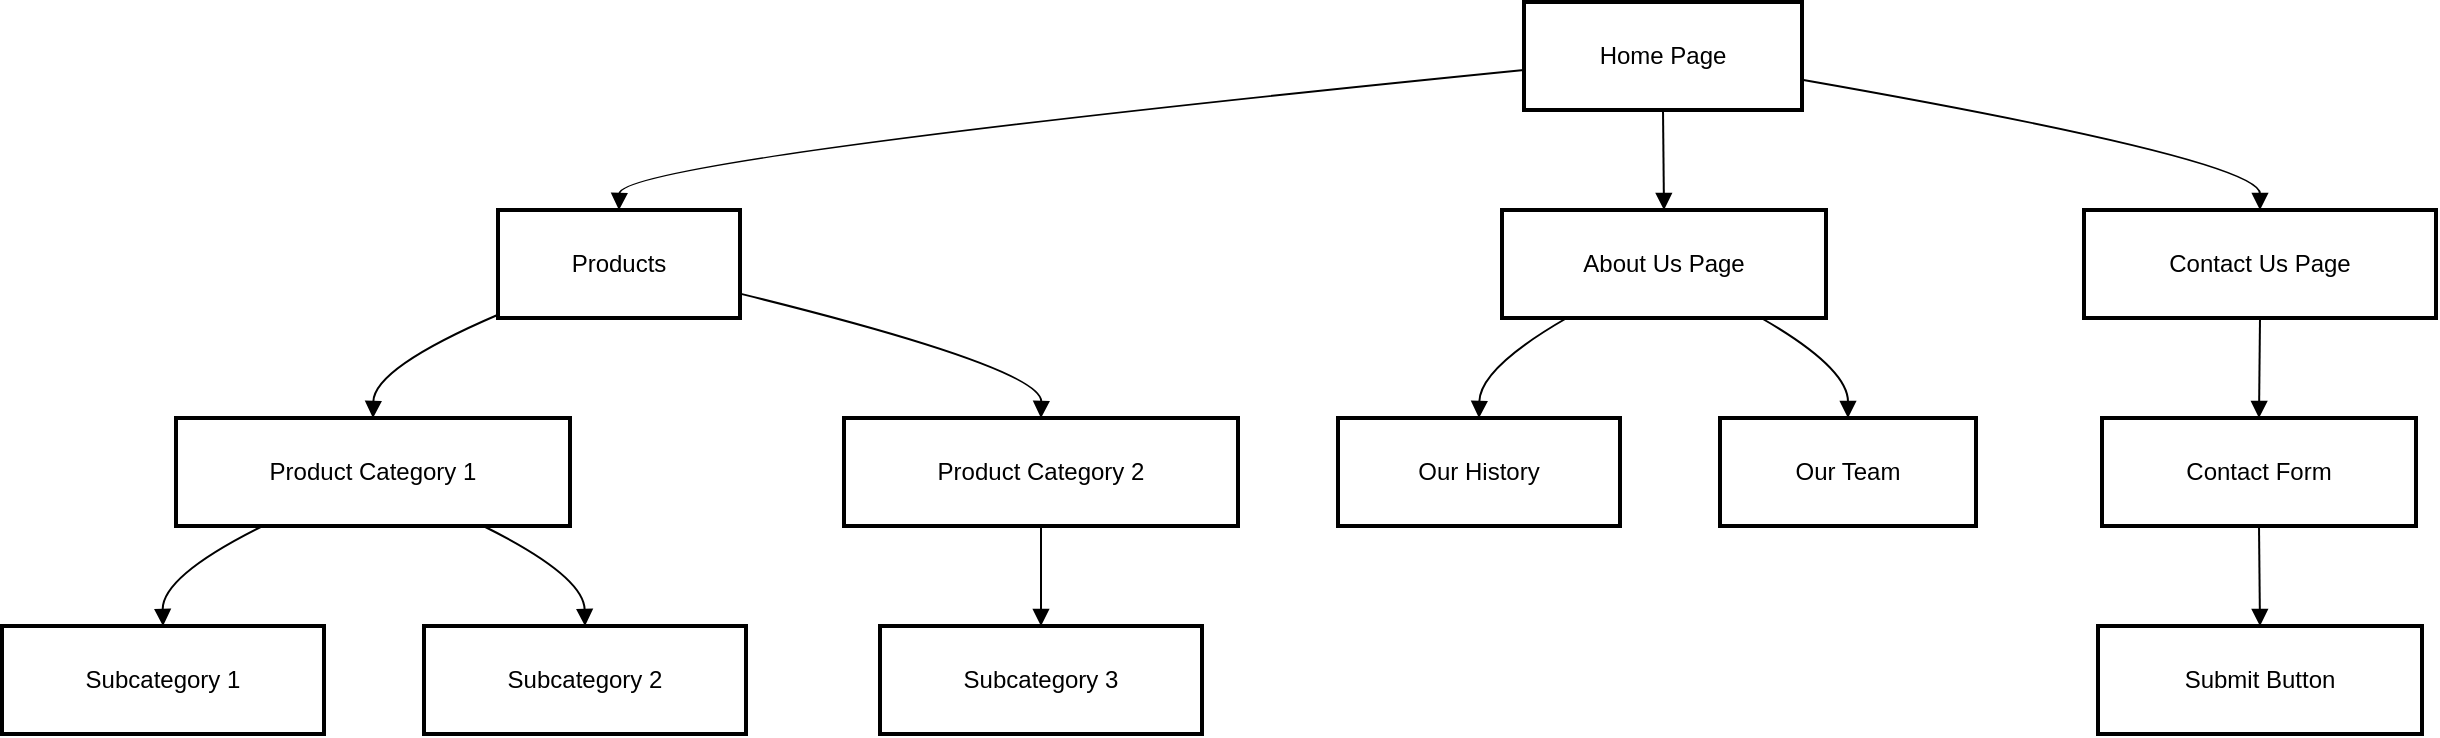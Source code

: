 <mxfile version="26.1.0">
  <diagram name="Page-1" id="C40l99XVMQT2DwJKxJTV">
    <mxGraphModel>
      <root>
        <mxCell id="0" />
        <mxCell id="1" parent="0" />
        <mxCell id="2" value="Home Page" style="whiteSpace=wrap;strokeWidth=2;" vertex="1" parent="1">
          <mxGeometry x="769" y="8" width="139" height="54" as="geometry" />
        </mxCell>
        <mxCell id="3" value="Products" style="whiteSpace=wrap;strokeWidth=2;" vertex="1" parent="1">
          <mxGeometry x="256" y="112" width="121" height="54" as="geometry" />
        </mxCell>
        <mxCell id="4" value="About Us Page" style="whiteSpace=wrap;strokeWidth=2;" vertex="1" parent="1">
          <mxGeometry x="758" y="112" width="162" height="54" as="geometry" />
        </mxCell>
        <mxCell id="5" value="Contact Us Page" style="whiteSpace=wrap;strokeWidth=2;" vertex="1" parent="1">
          <mxGeometry x="1049" y="112" width="176" height="54" as="geometry" />
        </mxCell>
        <mxCell id="6" value="Product Category 1" style="whiteSpace=wrap;strokeWidth=2;" vertex="1" parent="1">
          <mxGeometry x="95" y="216" width="197" height="54" as="geometry" />
        </mxCell>
        <mxCell id="7" value="Product Category 2" style="whiteSpace=wrap;strokeWidth=2;" vertex="1" parent="1">
          <mxGeometry x="429" y="216" width="197" height="54" as="geometry" />
        </mxCell>
        <mxCell id="8" value="Subcategory 1" style="whiteSpace=wrap;strokeWidth=2;" vertex="1" parent="1">
          <mxGeometry x="8" y="320" width="161" height="54" as="geometry" />
        </mxCell>
        <mxCell id="9" value="Subcategory 2" style="whiteSpace=wrap;strokeWidth=2;" vertex="1" parent="1">
          <mxGeometry x="219" y="320" width="161" height="54" as="geometry" />
        </mxCell>
        <mxCell id="10" value="Subcategory 3" style="whiteSpace=wrap;strokeWidth=2;" vertex="1" parent="1">
          <mxGeometry x="447" y="320" width="161" height="54" as="geometry" />
        </mxCell>
        <mxCell id="11" value="Our History" style="whiteSpace=wrap;strokeWidth=2;" vertex="1" parent="1">
          <mxGeometry x="676" y="216" width="141" height="54" as="geometry" />
        </mxCell>
        <mxCell id="12" value="Our Team" style="whiteSpace=wrap;strokeWidth=2;" vertex="1" parent="1">
          <mxGeometry x="867" y="216" width="128" height="54" as="geometry" />
        </mxCell>
        <mxCell id="13" value="Contact Form" style="whiteSpace=wrap;strokeWidth=2;" vertex="1" parent="1">
          <mxGeometry x="1058" y="216" width="157" height="54" as="geometry" />
        </mxCell>
        <mxCell id="14" value="Submit Button" style="whiteSpace=wrap;strokeWidth=2;" vertex="1" parent="1">
          <mxGeometry x="1056" y="320" width="162" height="54" as="geometry" />
        </mxCell>
        <mxCell id="15" value="" style="curved=1;startArrow=none;endArrow=block;exitX=0;exitY=0.63;entryX=0.5;entryY=0;" edge="1" parent="1" source="2" target="3">
          <mxGeometry relative="1" as="geometry">
            <Array as="points">
              <mxPoint x="317" y="87" />
            </Array>
          </mxGeometry>
        </mxCell>
        <mxCell id="16" value="" style="curved=1;startArrow=none;endArrow=block;exitX=0.5;exitY=1;entryX=0.5;entryY=0;" edge="1" parent="1" source="2" target="4">
          <mxGeometry relative="1" as="geometry">
            <Array as="points" />
          </mxGeometry>
        </mxCell>
        <mxCell id="17" value="" style="curved=1;startArrow=none;endArrow=block;exitX=1;exitY=0.72;entryX=0.5;entryY=0;" edge="1" parent="1" source="2" target="5">
          <mxGeometry relative="1" as="geometry">
            <Array as="points">
              <mxPoint x="1137" y="87" />
            </Array>
          </mxGeometry>
        </mxCell>
        <mxCell id="18" value="" style="curved=1;startArrow=none;endArrow=block;exitX=0;exitY=0.97;entryX=0.5;entryY=0;" edge="1" parent="1" source="3" target="6">
          <mxGeometry relative="1" as="geometry">
            <Array as="points">
              <mxPoint x="194" y="191" />
            </Array>
          </mxGeometry>
        </mxCell>
        <mxCell id="19" value="" style="curved=1;startArrow=none;endArrow=block;exitX=1.01;exitY=0.78;entryX=0.5;entryY=0;" edge="1" parent="1" source="3" target="7">
          <mxGeometry relative="1" as="geometry">
            <Array as="points">
              <mxPoint x="528" y="191" />
            </Array>
          </mxGeometry>
        </mxCell>
        <mxCell id="20" value="" style="curved=1;startArrow=none;endArrow=block;exitX=0.22;exitY=1;entryX=0.5;entryY=0;" edge="1" parent="1" source="6" target="8">
          <mxGeometry relative="1" as="geometry">
            <Array as="points">
              <mxPoint x="88" y="295" />
            </Array>
          </mxGeometry>
        </mxCell>
        <mxCell id="21" value="" style="curved=1;startArrow=none;endArrow=block;exitX=0.78;exitY=1;entryX=0.5;entryY=0;" edge="1" parent="1" source="6" target="9">
          <mxGeometry relative="1" as="geometry">
            <Array as="points">
              <mxPoint x="299" y="295" />
            </Array>
          </mxGeometry>
        </mxCell>
        <mxCell id="22" value="" style="curved=1;startArrow=none;endArrow=block;exitX=0.5;exitY=1;entryX=0.5;entryY=0;" edge="1" parent="1" source="7" target="10">
          <mxGeometry relative="1" as="geometry">
            <Array as="points" />
          </mxGeometry>
        </mxCell>
        <mxCell id="23" value="" style="curved=1;startArrow=none;endArrow=block;exitX=0.2;exitY=1;entryX=0.5;entryY=0;" edge="1" parent="1" source="4" target="11">
          <mxGeometry relative="1" as="geometry">
            <Array as="points">
              <mxPoint x="747" y="191" />
            </Array>
          </mxGeometry>
        </mxCell>
        <mxCell id="24" value="" style="curved=1;startArrow=none;endArrow=block;exitX=0.8;exitY=1;entryX=0.5;entryY=0;" edge="1" parent="1" source="4" target="12">
          <mxGeometry relative="1" as="geometry">
            <Array as="points">
              <mxPoint x="931" y="191" />
            </Array>
          </mxGeometry>
        </mxCell>
        <mxCell id="25" value="" style="curved=1;startArrow=none;endArrow=block;exitX=0.5;exitY=1;entryX=0.5;entryY=0;" edge="1" parent="1" source="5" target="13">
          <mxGeometry relative="1" as="geometry">
            <Array as="points" />
          </mxGeometry>
        </mxCell>
        <mxCell id="26" value="" style="curved=1;startArrow=none;endArrow=block;exitX=0.5;exitY=1;entryX=0.5;entryY=0;" edge="1" parent="1" source="13" target="14">
          <mxGeometry relative="1" as="geometry">
            <Array as="points" />
          </mxGeometry>
        </mxCell>
      </root>
    </mxGraphModel>
  </diagram>
</mxfile>
